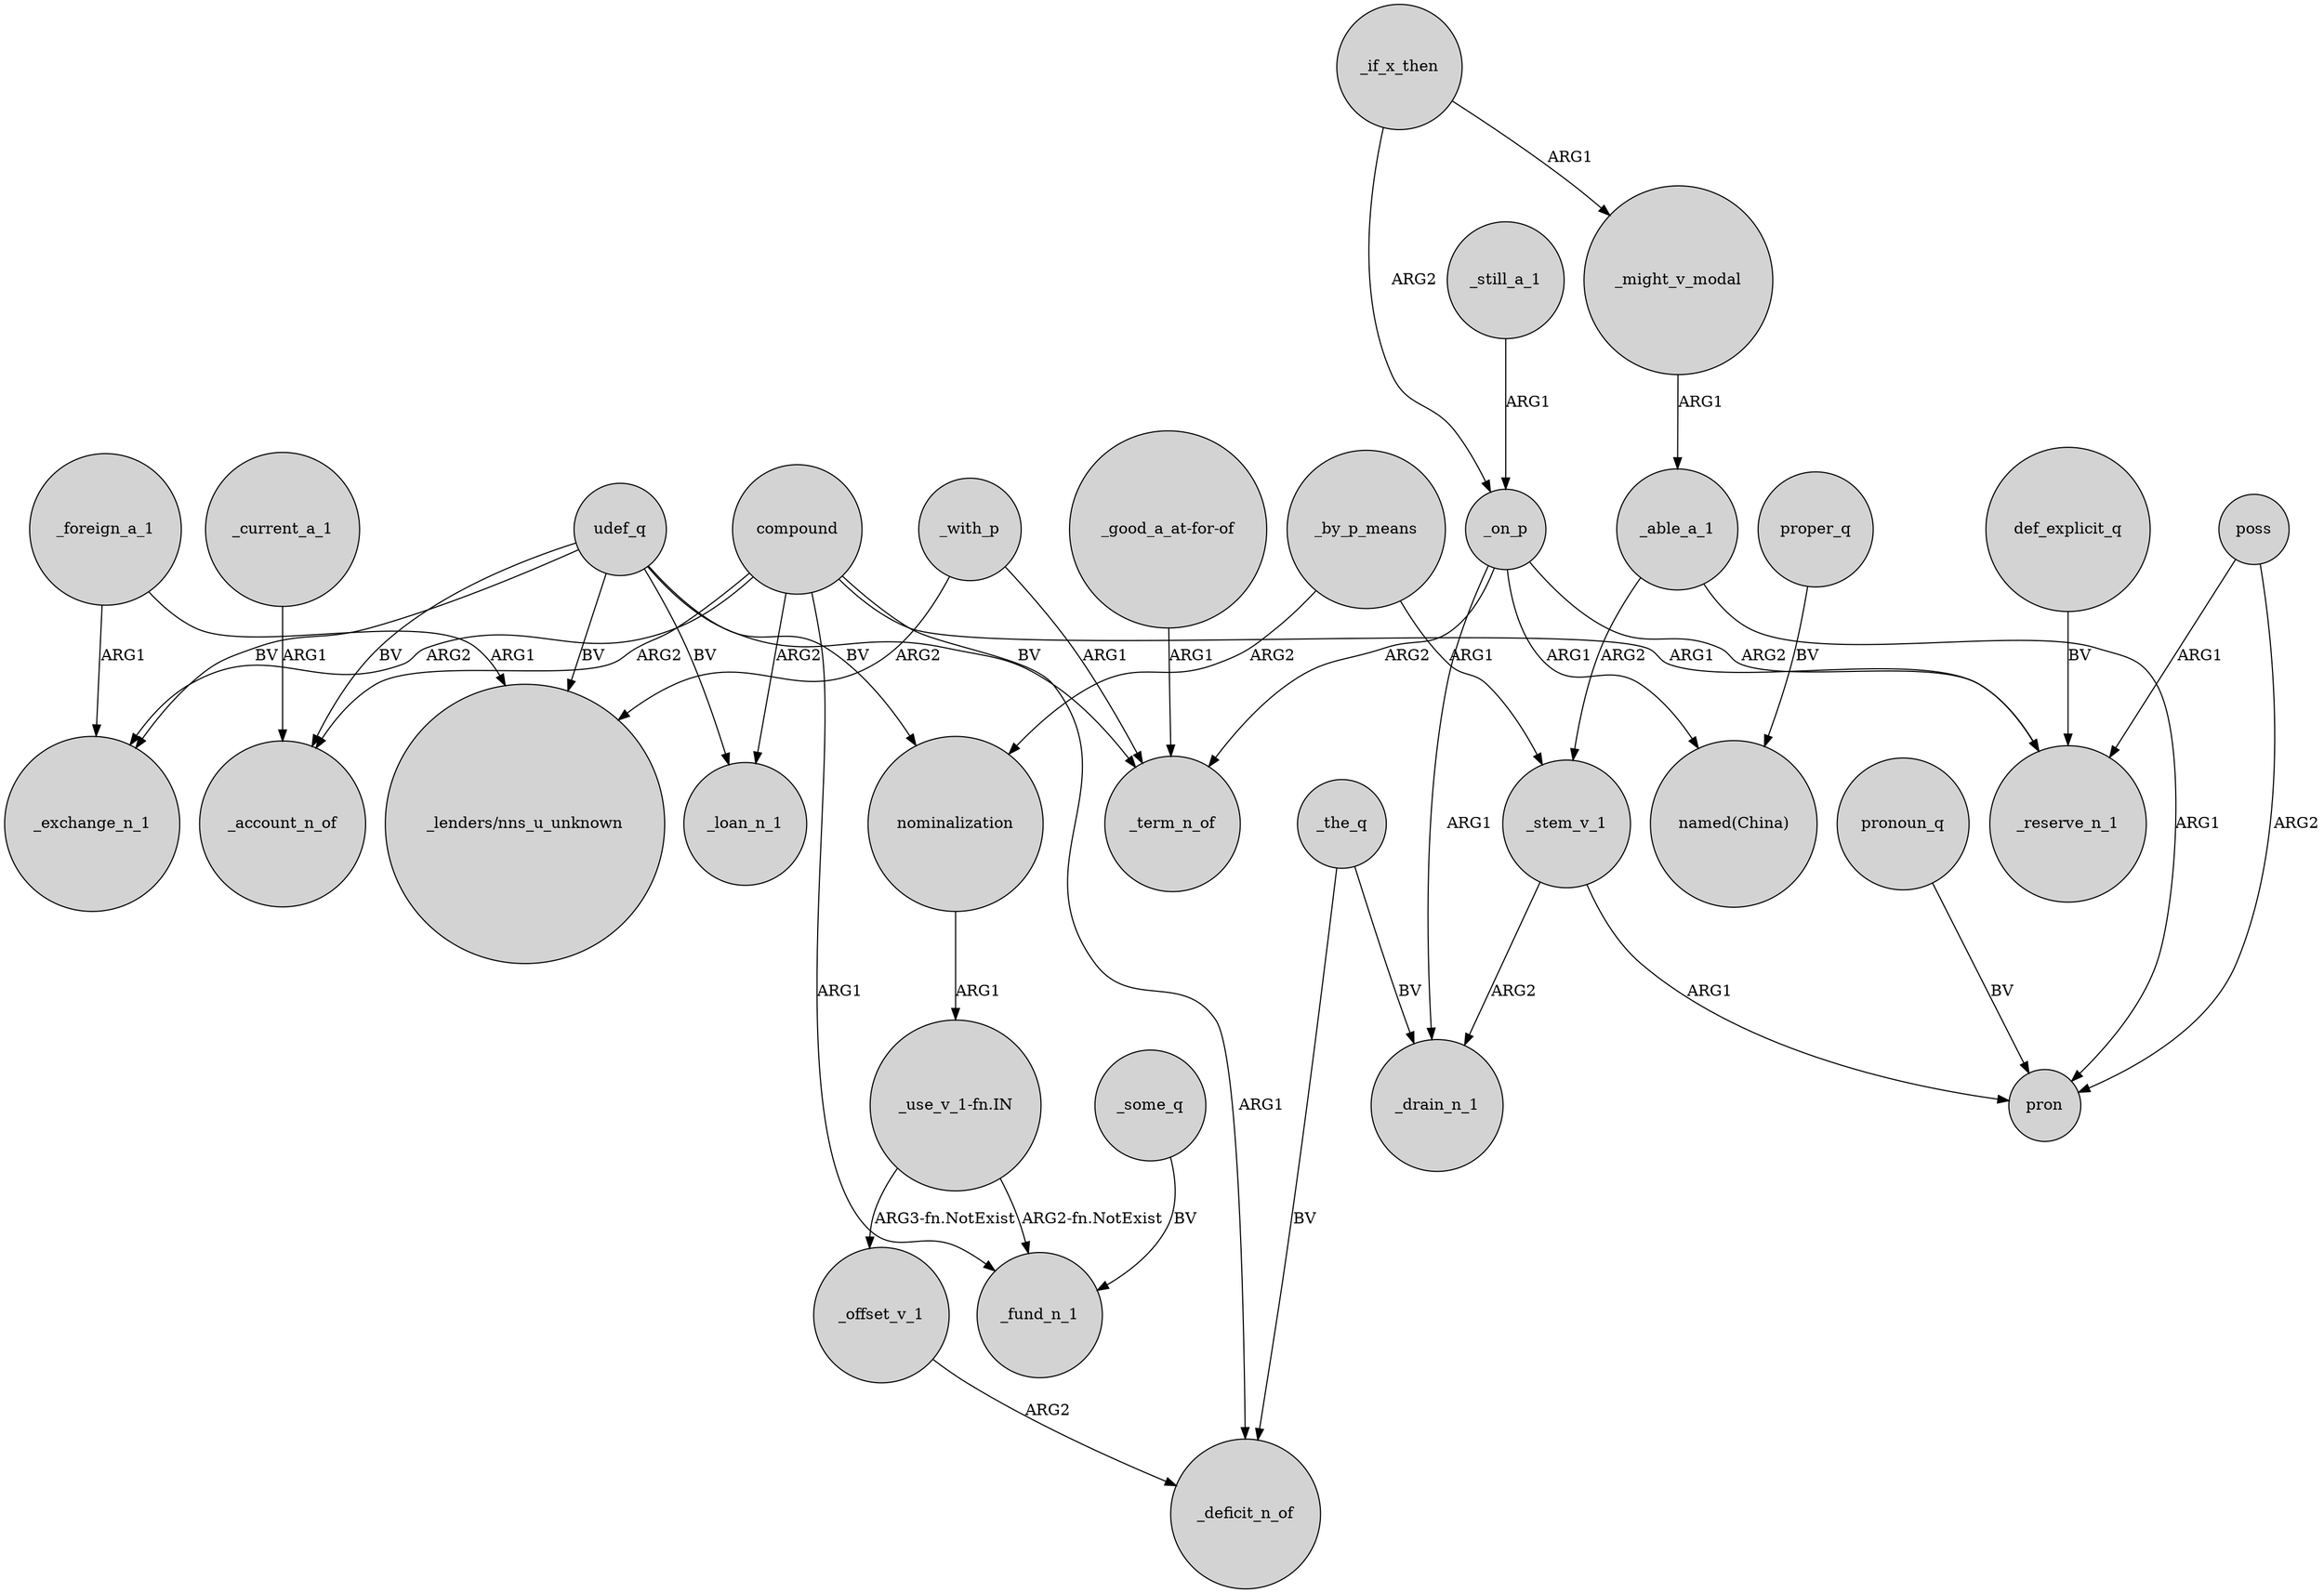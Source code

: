 digraph {
	node [shape=circle style=filled]
	_able_a_1 -> _stem_v_1 [label=ARG2]
	_by_p_means -> nominalization [label=ARG2]
	_with_p -> _term_n_of [label=ARG1]
	poss -> pron [label=ARG2]
	_stem_v_1 -> _drain_n_1 [label=ARG2]
	_foreign_a_1 -> _exchange_n_1 [label=ARG1]
	"_use_v_1-fn.IN" -> _fund_n_1 [label="ARG2-fn.NotExist"]
	udef_q -> _loan_n_1 [label=BV]
	udef_q -> "_lenders/nns_u_unknown" [label=BV]
	_by_p_means -> _stem_v_1 [label=ARG1]
	"_use_v_1-fn.IN" -> _offset_v_1 [label="ARG3-fn.NotExist"]
	_stem_v_1 -> pron [label=ARG1]
	_on_p -> _reserve_n_1 [label=ARG2]
	_offset_v_1 -> _deficit_n_of [label=ARG2]
	"_good_a_at-for-of" -> _term_n_of [label=ARG1]
	_foreign_a_1 -> "_lenders/nns_u_unknown" [label=ARG1]
	compound -> _exchange_n_1 [label=ARG2]
	_if_x_then -> _might_v_modal [label=ARG1]
	compound -> _loan_n_1 [label=ARG2]
	pronoun_q -> pron [label=BV]
	_on_p -> _drain_n_1 [label=ARG1]
	compound -> _reserve_n_1 [label=ARG1]
	udef_q -> _term_n_of [label=BV]
	compound -> _deficit_n_of [label=ARG1]
	compound -> _account_n_of [label=ARG2]
	_if_x_then -> _on_p [label=ARG2]
	udef_q -> _account_n_of [label=BV]
	_still_a_1 -> _on_p [label=ARG1]
	udef_q -> nominalization [label=BV]
	_on_p -> "named(China)" [label=ARG1]
	proper_q -> "named(China)" [label=BV]
	poss -> _reserve_n_1 [label=ARG1]
	_current_a_1 -> _account_n_of [label=ARG1]
	_might_v_modal -> _able_a_1 [label=ARG1]
	def_explicit_q -> _reserve_n_1 [label=BV]
	_the_q -> _deficit_n_of [label=BV]
	_some_q -> _fund_n_1 [label=BV]
	_on_p -> _term_n_of [label=ARG2]
	udef_q -> _exchange_n_1 [label=BV]
	_able_a_1 -> pron [label=ARG1]
	compound -> _fund_n_1 [label=ARG1]
	nominalization -> "_use_v_1-fn.IN" [label=ARG1]
	_with_p -> "_lenders/nns_u_unknown" [label=ARG2]
	_the_q -> _drain_n_1 [label=BV]
}
